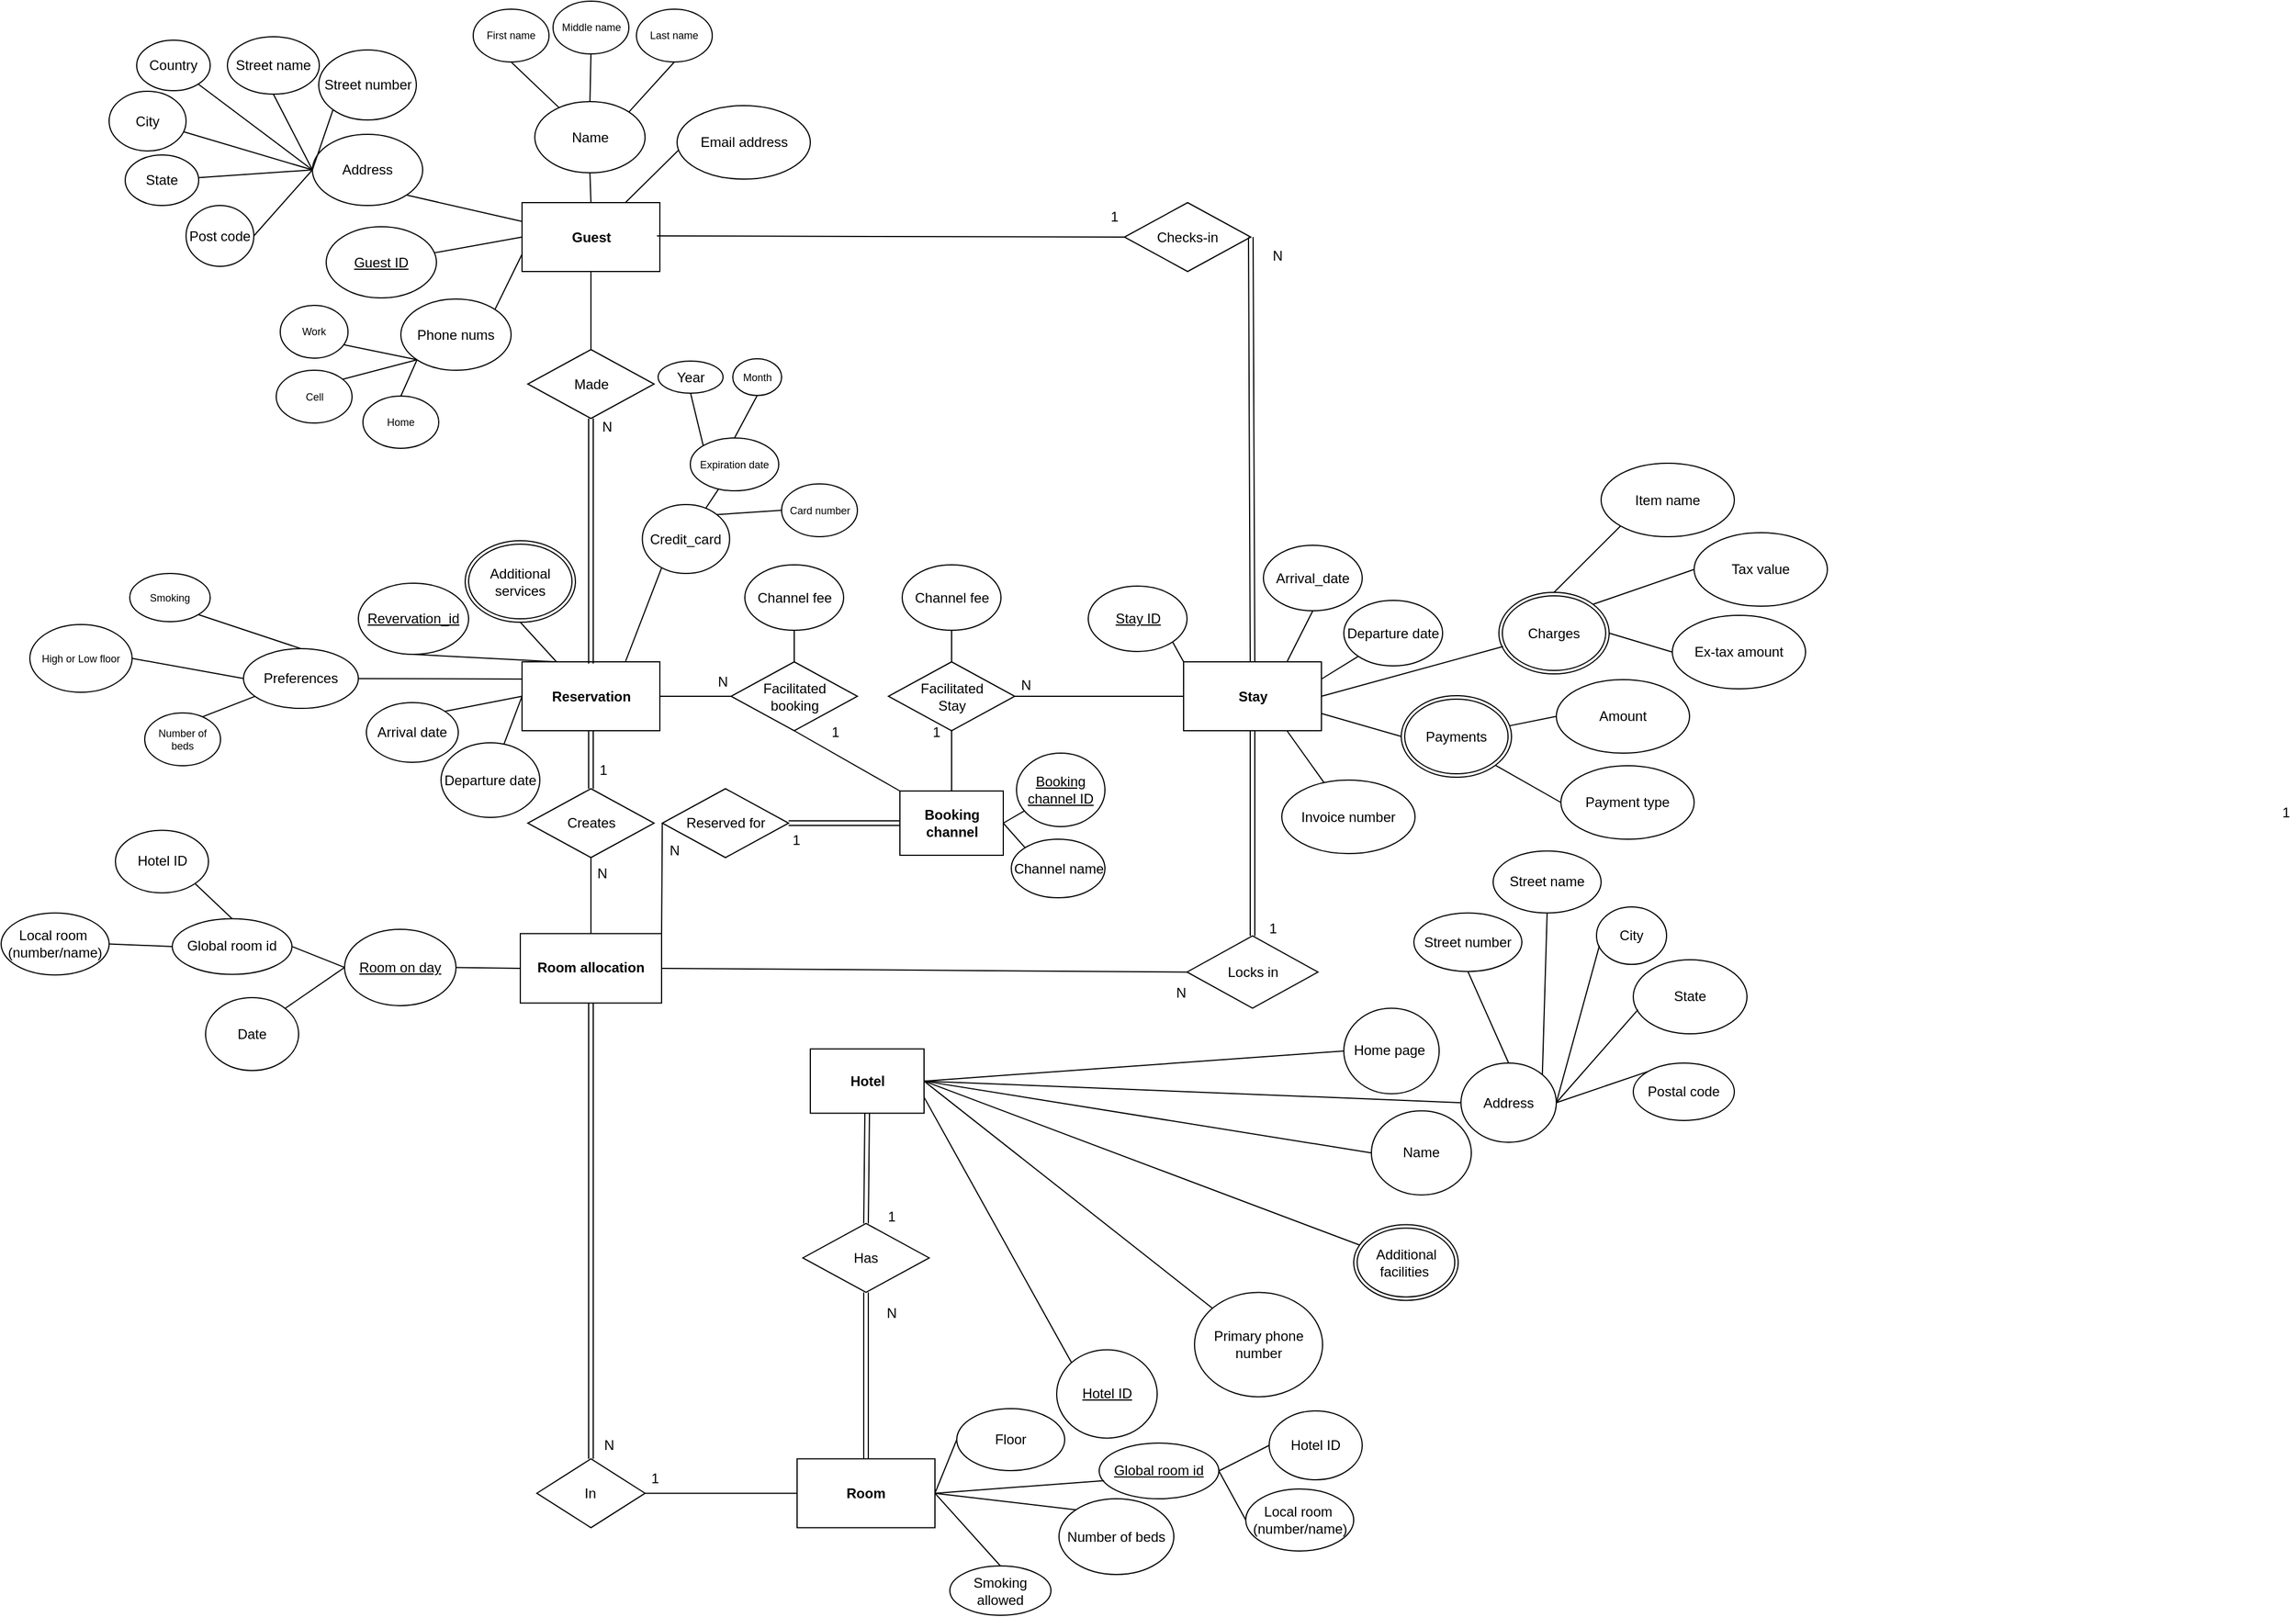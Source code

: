 <mxfile version="15.8.4" type="device"><diagram id="Vvz4wdSxNSkHzIEwYRlT" name="Page-1"><mxGraphModel dx="1730" dy="1082" grid="0" gridSize="10" guides="1" tooltips="1" connect="1" arrows="1" fold="1" page="1" pageScale="1" pageWidth="1169" pageHeight="827" math="0" shadow="0"><root><mxCell id="0"/><mxCell id="1" parent="0"/><mxCell id="kSZO29W48mDVcHMyqwMA-70" style="edgeStyle=none;rounded=0;orthogonalLoop=1;jettySize=auto;html=1;exitX=1;exitY=0.5;exitDx=0;exitDy=0;entryX=0;entryY=0.5;entryDx=0;entryDy=0;fontSize=9;endArrow=none;endFill=0;" parent="1" source="kSZO29W48mDVcHMyqwMA-4" target="JMM3_F4VbtokPOCw57lF-1" edge="1"><mxGeometry relative="1" as="geometry"/></mxCell><mxCell id="mEzknX68HwNAmS_DuOYf-18" style="rounded=0;orthogonalLoop=1;jettySize=auto;html=1;exitX=0;exitY=0.25;exitDx=0;exitDy=0;endArrow=none;endFill=0;" parent="1" source="kSZO29W48mDVcHMyqwMA-4" target="mEzknX68HwNAmS_DuOYf-3" edge="1"><mxGeometry relative="1" as="geometry"><mxPoint x="592" y="580.5" as="targetPoint"/></mxGeometry></mxCell><mxCell id="mEzknX68HwNAmS_DuOYf-25" style="edgeStyle=none;rounded=0;orthogonalLoop=1;jettySize=auto;html=1;exitX=0.25;exitY=0;exitDx=0;exitDy=0;endArrow=none;endFill=0;entryX=0.5;entryY=1;entryDx=0;entryDy=0;" parent="1" source="kSZO29W48mDVcHMyqwMA-4" target="mEzknX68HwNAmS_DuOYf-2" edge="1"><mxGeometry relative="1" as="geometry"><mxPoint x="636" y="532.5" as="targetPoint"/></mxGeometry></mxCell><mxCell id="mEzknX68HwNAmS_DuOYf-27" style="edgeStyle=none;rounded=0;orthogonalLoop=1;jettySize=auto;html=1;exitX=0;exitY=0.5;exitDx=0;exitDy=0;entryX=1;entryY=0;entryDx=0;entryDy=0;endArrow=none;endFill=0;" parent="1" source="kSZO29W48mDVcHMyqwMA-4" target="mEzknX68HwNAmS_DuOYf-6" edge="1"><mxGeometry relative="1" as="geometry"/></mxCell><mxCell id="mEzknX68HwNAmS_DuOYf-28" style="edgeStyle=none;rounded=0;orthogonalLoop=1;jettySize=auto;html=1;exitX=0.75;exitY=0;exitDx=0;exitDy=0;entryX=0.5;entryY=0;entryDx=0;entryDy=0;endArrow=none;endFill=0;" parent="1" source="kSZO29W48mDVcHMyqwMA-4" target="mEzknX68HwNAmS_DuOYf-5" edge="1"><mxGeometry relative="1" as="geometry"/></mxCell><mxCell id="kSZO29W48mDVcHMyqwMA-4" value="Reservation" style="rounded=0;whiteSpace=wrap;html=1;fontStyle=1" parent="1" vertex="1"><mxGeometry x="680.5" y="594.5" width="120" height="60" as="geometry"/></mxCell><mxCell id="kSZO29W48mDVcHMyqwMA-6" value="&lt;span style=&quot;font-weight: normal&quot;&gt;Made&lt;/span&gt;" style="rhombus;whiteSpace=wrap;html=1;fontStyle=1" parent="1" vertex="1"><mxGeometry x="685.51" y="322.5" width="110" height="60" as="geometry"/></mxCell><mxCell id="mEzknX68HwNAmS_DuOYf-53" style="edgeStyle=none;rounded=0;orthogonalLoop=1;jettySize=auto;html=1;exitX=0;exitY=0.5;exitDx=0;exitDy=0;endArrow=none;endFill=0;" parent="1" source="kSZO29W48mDVcHMyqwMA-10" target="mEzknX68HwNAmS_DuOYf-46" edge="1"><mxGeometry relative="1" as="geometry"/></mxCell><mxCell id="mEzknX68HwNAmS_DuOYf-56" style="edgeStyle=none;rounded=0;orthogonalLoop=1;jettySize=auto;html=1;entryX=0.5;entryY=1;entryDx=0;entryDy=0;endArrow=none;endFill=0;exitX=0.5;exitY=0;exitDx=0;exitDy=0;" parent="1" source="kSZO29W48mDVcHMyqwMA-10" target="mEzknX68HwNAmS_DuOYf-50" edge="1"><mxGeometry relative="1" as="geometry"><mxPoint x="793" y="213.5" as="sourcePoint"/></mxGeometry></mxCell><mxCell id="kSZO29W48mDVcHMyqwMA-10" value="Guest" style="rounded=0;whiteSpace=wrap;html=1;fontStyle=1" parent="1" vertex="1"><mxGeometry x="680.5" y="194.5" width="120" height="60" as="geometry"/></mxCell><mxCell id="mEzknX68HwNAmS_DuOYf-40" value="" style="edgeStyle=none;rounded=0;orthogonalLoop=1;jettySize=auto;html=1;endArrow=none;endFill=0;exitX=0;exitY=0.5;exitDx=0;exitDy=0;entryX=1;entryY=0.5;entryDx=0;entryDy=0;" parent="1" source="kSZO29W48mDVcHMyqwMA-11" target="mEzknX68HwNAmS_DuOYf-36" edge="1"><mxGeometry relative="1" as="geometry"><mxPoint x="646" y="932.5" as="targetPoint"/></mxGeometry></mxCell><mxCell id="kSZO29W48mDVcHMyqwMA-11" value="Room allocation" style="rounded=0;whiteSpace=wrap;html=1;fontStyle=1" parent="1" vertex="1"><mxGeometry x="679.01" y="831.22" width="123" height="60.5" as="geometry"/></mxCell><mxCell id="kSZO29W48mDVcHMyqwMA-12" value="&lt;span style=&quot;font-weight: normal&quot;&gt;Creates&lt;/span&gt;" style="rhombus;whiteSpace=wrap;html=1;fontStyle=1" parent="1" vertex="1"><mxGeometry x="685.5" y="705" width="110" height="60" as="geometry"/></mxCell><mxCell id="kSZO29W48mDVcHMyqwMA-75" style="edgeStyle=none;rounded=0;orthogonalLoop=1;jettySize=auto;html=1;fontSize=9;endArrow=none;endFill=0;exitX=1;exitY=0.5;exitDx=0;exitDy=0;entryX=0;entryY=0;entryDx=0;entryDy=0;" parent="1" source="kSZO29W48mDVcHMyqwMA-68" target="kSZO29W48mDVcHMyqwMA-73" edge="1"><mxGeometry relative="1" as="geometry"><mxPoint x="1060" y="644.5" as="sourcePoint"/><mxPoint x="1072" y="687.5" as="targetPoint"/></mxGeometry></mxCell><mxCell id="kSZO29W48mDVcHMyqwMA-78" style="edgeStyle=none;rounded=0;orthogonalLoop=1;jettySize=auto;html=1;exitX=1;exitY=0.5;exitDx=0;exitDy=0;fontSize=9;endArrow=none;endFill=0;" parent="1" source="kSZO29W48mDVcHMyqwMA-68" target="kSZO29W48mDVcHMyqwMA-74" edge="1"><mxGeometry relative="1" as="geometry"/></mxCell><mxCell id="kSZO29W48mDVcHMyqwMA-68" value="Booking channel" style="rounded=0;whiteSpace=wrap;html=1;fontStyle=1" parent="1" vertex="1"><mxGeometry x="1009.5" y="707" width="90" height="56" as="geometry"/></mxCell><mxCell id="kSZO29W48mDVcHMyqwMA-69" value="&lt;span style=&quot;font-weight: normal&quot;&gt;Facilitated&lt;br&gt;Stay&lt;br&gt;&lt;/span&gt;" style="rhombus;whiteSpace=wrap;html=1;fontStyle=1" parent="1" vertex="1"><mxGeometry x="999.5" y="594.5" width="110" height="60" as="geometry"/></mxCell><mxCell id="kSZO29W48mDVcHMyqwMA-77" style="edgeStyle=none;rounded=0;orthogonalLoop=1;jettySize=auto;html=1;exitX=0.5;exitY=1;exitDx=0;exitDy=0;fontSize=9;endArrow=none;endFill=0;entryX=0.5;entryY=0;entryDx=0;entryDy=0;" parent="1" source="kSZO29W48mDVcHMyqwMA-72" target="kSZO29W48mDVcHMyqwMA-69" edge="1"><mxGeometry relative="1" as="geometry"><mxPoint x="1034" y="569" as="targetPoint"/><Array as="points"/></mxGeometry></mxCell><mxCell id="kSZO29W48mDVcHMyqwMA-72" value="Channel fee" style="ellipse;whiteSpace=wrap;html=1;" parent="1" vertex="1"><mxGeometry x="1011.5" y="510" width="86" height="57" as="geometry"/></mxCell><mxCell id="kSZO29W48mDVcHMyqwMA-73" value="Channel name" style="ellipse;whiteSpace=wrap;html=1;" parent="1" vertex="1"><mxGeometry x="1106.5" y="749" width="81.5" height="51" as="geometry"/></mxCell><mxCell id="kSZO29W48mDVcHMyqwMA-74" value="&lt;u&gt;Booking channel ID&lt;/u&gt;" style="ellipse;whiteSpace=wrap;html=1;fillColor=#FFFFFF;strokeColor=#000000;" parent="1" vertex="1"><mxGeometry x="1111" y="674" width="77" height="64" as="geometry"/></mxCell><mxCell id="mEzknX68HwNAmS_DuOYf-2" value="&lt;u&gt;Revervation_id&lt;/u&gt;" style="ellipse;whiteSpace=wrap;html=1;" parent="1" vertex="1"><mxGeometry x="538" y="526" width="96" height="62" as="geometry"/></mxCell><mxCell id="mEzknX68HwNAmS_DuOYf-19" style="edgeStyle=none;rounded=0;orthogonalLoop=1;jettySize=auto;html=1;exitX=0.5;exitY=0;exitDx=0;exitDy=0;entryX=1;entryY=1;entryDx=0;entryDy=0;endArrow=none;endFill=0;" parent="1" source="mEzknX68HwNAmS_DuOYf-3" target="mEzknX68HwNAmS_DuOYf-12" edge="1"><mxGeometry relative="1" as="geometry"/></mxCell><mxCell id="mEzknX68HwNAmS_DuOYf-20" style="edgeStyle=none;rounded=0;orthogonalLoop=1;jettySize=auto;html=1;exitX=0;exitY=0.5;exitDx=0;exitDy=0;entryX=1;entryY=0.5;entryDx=0;entryDy=0;endArrow=none;endFill=0;" parent="1" source="mEzknX68HwNAmS_DuOYf-3" target="mEzknX68HwNAmS_DuOYf-13" edge="1"><mxGeometry relative="1" as="geometry"/></mxCell><mxCell id="mEzknX68HwNAmS_DuOYf-21" style="edgeStyle=none;rounded=0;orthogonalLoop=1;jettySize=auto;html=1;endArrow=none;endFill=0;entryX=0;entryY=0.5;entryDx=0;entryDy=0;" parent="1" source="mEzknX68HwNAmS_DuOYf-3" target="mEzknX68HwNAmS_DuOYf-14" edge="1"><mxGeometry relative="1" as="geometry"><mxPoint x="921.8" y="527.5" as="targetPoint"/></mxGeometry></mxCell><mxCell id="mEzknX68HwNAmS_DuOYf-3" value="Preferences" style="ellipse;whiteSpace=wrap;html=1;" parent="1" vertex="1"><mxGeometry x="438" y="583" width="100" height="52" as="geometry"/></mxCell><mxCell id="mEzknX68HwNAmS_DuOYf-29" style="edgeStyle=none;rounded=0;orthogonalLoop=1;jettySize=auto;html=1;endArrow=none;endFill=0;entryX=0;entryY=0.5;entryDx=0;entryDy=0;exitX=1;exitY=0;exitDx=0;exitDy=0;" parent="1" source="mEzknX68HwNAmS_DuOYf-5" target="mEzknX68HwNAmS_DuOYf-10" edge="1"><mxGeometry relative="1" as="geometry"><mxPoint x="911" y="500.5" as="targetPoint"/></mxGeometry></mxCell><mxCell id="mEzknX68HwNAmS_DuOYf-30" style="edgeStyle=none;rounded=0;orthogonalLoop=1;jettySize=auto;html=1;endArrow=none;endFill=0;" parent="1" source="mEzknX68HwNAmS_DuOYf-5" target="mEzknX68HwNAmS_DuOYf-9" edge="1"><mxGeometry relative="1" as="geometry"/></mxCell><mxCell id="mEzknX68HwNAmS_DuOYf-5" value="Credit_card" style="ellipse;whiteSpace=wrap;html=1;" parent="1" vertex="1"><mxGeometry x="785.25" y="457.5" width="76" height="60" as="geometry"/></mxCell><mxCell id="mEzknX68HwNAmS_DuOYf-6" value="Arrival date" style="ellipse;whiteSpace=wrap;html=1;" parent="1" vertex="1"><mxGeometry x="545" y="630" width="80" height="52" as="geometry"/></mxCell><mxCell id="mEzknX68HwNAmS_DuOYf-26" style="edgeStyle=none;rounded=0;orthogonalLoop=1;jettySize=auto;html=1;entryX=0;entryY=0.5;entryDx=0;entryDy=0;endArrow=none;endFill=0;" parent="1" source="mEzknX68HwNAmS_DuOYf-7" target="kSZO29W48mDVcHMyqwMA-4" edge="1"><mxGeometry relative="1" as="geometry"/></mxCell><mxCell id="mEzknX68HwNAmS_DuOYf-7" value="Departure date" style="ellipse;whiteSpace=wrap;html=1;" parent="1" vertex="1"><mxGeometry x="610" y="665" width="86" height="65" as="geometry"/></mxCell><mxCell id="mEzknX68HwNAmS_DuOYf-9" value="Expiration date" style="ellipse;whiteSpace=wrap;html=1;fontSize=9;" parent="1" vertex="1"><mxGeometry x="827" y="399.5" width="77" height="46" as="geometry"/></mxCell><mxCell id="mEzknX68HwNAmS_DuOYf-10" value="Card number" style="ellipse;whiteSpace=wrap;html=1;fontSize=9;" parent="1" vertex="1"><mxGeometry x="906.5" y="439.5" width="66" height="46" as="geometry"/></mxCell><mxCell id="mEzknX68HwNAmS_DuOYf-12" value="Smoking" style="ellipse;whiteSpace=wrap;html=1;fontSize=9;" parent="1" vertex="1"><mxGeometry x="339" y="517.5" width="70" height="42" as="geometry"/></mxCell><mxCell id="mEzknX68HwNAmS_DuOYf-13" value="High or Low floor" style="ellipse;whiteSpace=wrap;html=1;fontSize=9;" parent="1" vertex="1"><mxGeometry x="252" y="562" width="89" height="59" as="geometry"/></mxCell><mxCell id="mEzknX68HwNAmS_DuOYf-14" value="Number of beds" style="ellipse;whiteSpace=wrap;html=1;fontSize=9;" parent="1" vertex="1"><mxGeometry x="352" y="639" width="66" height="46" as="geometry"/></mxCell><mxCell id="mEzknX68HwNAmS_DuOYf-36" value="&lt;u&gt;Room on day&lt;/u&gt;" style="ellipse;whiteSpace=wrap;html=1;" parent="1" vertex="1"><mxGeometry x="526" y="827.47" width="97" height="66.5" as="geometry"/></mxCell><mxCell id="mEzknX68HwNAmS_DuOYf-46" value="&lt;u&gt;Guest ID&lt;/u&gt;" style="ellipse;whiteSpace=wrap;html=1;" parent="1" vertex="1"><mxGeometry x="510" y="215.5" width="96" height="62" as="geometry"/></mxCell><mxCell id="mEzknX68HwNAmS_DuOYf-49" value="Address" style="ellipse;whiteSpace=wrap;html=1;" parent="1" vertex="1"><mxGeometry x="498" y="135" width="96" height="62" as="geometry"/></mxCell><mxCell id="mEzknX68HwNAmS_DuOYf-65" style="edgeStyle=none;rounded=0;orthogonalLoop=1;jettySize=auto;html=1;exitX=0.5;exitY=0;exitDx=0;exitDy=0;entryX=0.5;entryY=1;entryDx=0;entryDy=0;endArrow=none;endFill=0;" parent="1" source="mEzknX68HwNAmS_DuOYf-50" target="mEzknX68HwNAmS_DuOYf-61" edge="1"><mxGeometry relative="1" as="geometry"><mxPoint x="947.0" y="-66" as="targetPoint"/></mxGeometry></mxCell><mxCell id="mEzknX68HwNAmS_DuOYf-66" style="edgeStyle=none;rounded=0;orthogonalLoop=1;jettySize=auto;html=1;exitX=1;exitY=0;exitDx=0;exitDy=0;entryX=0.5;entryY=1;entryDx=0;entryDy=0;endArrow=none;endFill=0;" parent="1" source="mEzknX68HwNAmS_DuOYf-50" target="mEzknX68HwNAmS_DuOYf-62" edge="1"><mxGeometry relative="1" as="geometry"><mxPoint x="905.0" y="-11.5" as="targetPoint"/></mxGeometry></mxCell><mxCell id="mEzknX68HwNAmS_DuOYf-50" value="Name" style="ellipse;whiteSpace=wrap;html=1;" parent="1" vertex="1"><mxGeometry x="691.63" y="106.5" width="96" height="62" as="geometry"/></mxCell><mxCell id="mEzknX68HwNAmS_DuOYf-51" value="Street number" style="ellipse;whiteSpace=wrap;html=1;" parent="1" vertex="1"><mxGeometry x="503.5" y="61.5" width="85" height="61" as="geometry"/></mxCell><mxCell id="mEzknX68HwNAmS_DuOYf-60" value="First name" style="ellipse;whiteSpace=wrap;html=1;fontSize=9;" parent="1" vertex="1"><mxGeometry x="638" y="26" width="66" height="46" as="geometry"/></mxCell><mxCell id="mEzknX68HwNAmS_DuOYf-61" value="Middle name" style="ellipse;whiteSpace=wrap;html=1;fontSize=9;" parent="1" vertex="1"><mxGeometry x="707.51" y="19" width="66" height="46" as="geometry"/></mxCell><mxCell id="mEzknX68HwNAmS_DuOYf-62" value="Last name" style="ellipse;whiteSpace=wrap;html=1;fontSize=9;" parent="1" vertex="1"><mxGeometry x="780.13" y="26" width="66" height="46" as="geometry"/></mxCell><mxCell id="mEzknX68HwNAmS_DuOYf-73" style="edgeStyle=none;rounded=0;orthogonalLoop=1;jettySize=auto;html=1;exitX=1;exitY=0;exitDx=0;exitDy=0;entryX=0;entryY=0.75;entryDx=0;entryDy=0;endArrow=none;endFill=0;" parent="1" source="mEzknX68HwNAmS_DuOYf-71" target="kSZO29W48mDVcHMyqwMA-10" edge="1"><mxGeometry relative="1" as="geometry"/></mxCell><mxCell id="mEzknX68HwNAmS_DuOYf-71" value="Phone nums" style="ellipse;whiteSpace=wrap;html=1;" parent="1" vertex="1"><mxGeometry x="575" y="278.5" width="96" height="62" as="geometry"/></mxCell><mxCell id="mEzknX68HwNAmS_DuOYf-93" style="edgeStyle=none;rounded=0;orthogonalLoop=1;jettySize=auto;html=1;exitX=0;exitY=0.5;exitDx=0;exitDy=0;endArrow=none;endFill=0;entryX=0;entryY=1;entryDx=0;entryDy=0;" parent="1" source="mEzknX68HwNAmS_DuOYf-88" target="mEzknX68HwNAmS_DuOYf-71" edge="1"><mxGeometry relative="1" as="geometry"><mxPoint x="1061.2" y="332.5" as="targetPoint"/></mxGeometry></mxCell><mxCell id="mEzknX68HwNAmS_DuOYf-88" value="Work" style="ellipse;whiteSpace=wrap;html=1;fontSize=9;" parent="1" vertex="1"><mxGeometry x="470" y="284" width="59" height="46" as="geometry"/></mxCell><mxCell id="mEzknX68HwNAmS_DuOYf-92" style="edgeStyle=none;rounded=0;orthogonalLoop=1;jettySize=auto;html=1;exitX=0;exitY=0.5;exitDx=0;exitDy=0;endArrow=none;endFill=0;entryX=0;entryY=1;entryDx=0;entryDy=0;" parent="1" source="mEzknX68HwNAmS_DuOYf-89" target="mEzknX68HwNAmS_DuOYf-71" edge="1"><mxGeometry relative="1" as="geometry"><mxPoint x="945" y="253.5" as="targetPoint"/></mxGeometry></mxCell><mxCell id="mEzknX68HwNAmS_DuOYf-89" value="Cell" style="ellipse;whiteSpace=wrap;html=1;fontSize=9;" parent="1" vertex="1"><mxGeometry x="466.5" y="340.5" width="66" height="46" as="geometry"/></mxCell><mxCell id="mEzknX68HwNAmS_DuOYf-91" style="edgeStyle=none;rounded=0;orthogonalLoop=1;jettySize=auto;html=1;exitX=0.5;exitY=0;exitDx=0;exitDy=0;endArrow=none;endFill=0;entryX=0;entryY=1;entryDx=0;entryDy=0;" parent="1" source="mEzknX68HwNAmS_DuOYf-90" target="mEzknX68HwNAmS_DuOYf-71" edge="1"><mxGeometry relative="1" as="geometry"><mxPoint x="944" y="249.5" as="targetPoint"/></mxGeometry></mxCell><mxCell id="mEzknX68HwNAmS_DuOYf-90" value="Home" style="ellipse;whiteSpace=wrap;html=1;fontSize=9;" parent="1" vertex="1"><mxGeometry x="542" y="363" width="66" height="45.5" as="geometry"/></mxCell><mxCell id="bhlN66H2cYyCj1PK4JPE-1" value="&lt;font style=&quot;font-size: 12px&quot;&gt;&lt;font style=&quot;font-size: 12px&quot;&gt;Y&lt;/font&gt;ear&lt;/font&gt;" style="ellipse;whiteSpace=wrap;html=1;fontSize=9;" parent="1" vertex="1"><mxGeometry x="799" y="332.5" width="56.5" height="28" as="geometry"/></mxCell><mxCell id="bhlN66H2cYyCj1PK4JPE-2" value="Month" style="ellipse;whiteSpace=wrap;html=1;fontSize=9;direction=south;" parent="1" vertex="1"><mxGeometry x="864" y="330.5" width="42.5" height="32" as="geometry"/></mxCell><mxCell id="bhlN66H2cYyCj1PK4JPE-4" value="" style="edgeStyle=none;rounded=0;orthogonalLoop=1;jettySize=auto;html=1;endArrow=none;endFill=0;exitX=1;exitY=0.5;exitDx=0;exitDy=0;entryX=0.5;entryY=0;entryDx=0;entryDy=0;" parent="1" source="bhlN66H2cYyCj1PK4JPE-2" target="mEzknX68HwNAmS_DuOYf-9" edge="1"><mxGeometry relative="1" as="geometry"><mxPoint x="939" y="767.5" as="sourcePoint"/><mxPoint x="907" y="422.5" as="targetPoint"/></mxGeometry></mxCell><mxCell id="bhlN66H2cYyCj1PK4JPE-7" value="" style="edgeStyle=none;rounded=0;orthogonalLoop=1;jettySize=auto;html=1;endArrow=none;endFill=0;entryX=0;entryY=0;entryDx=0;entryDy=0;exitX=0.5;exitY=1;exitDx=0;exitDy=0;" parent="1" source="bhlN66H2cYyCj1PK4JPE-1" target="mEzknX68HwNAmS_DuOYf-9" edge="1"><mxGeometry relative="1" as="geometry"><mxPoint x="856" y="370.5" as="sourcePoint"/><mxPoint x="973.76" y="854.47" as="targetPoint"/></mxGeometry></mxCell><mxCell id="bhlN66H2cYyCj1PK4JPE-10" value="Additional services" style="ellipse;shape=doubleEllipse;margin=3;whiteSpace=wrap;html=1;align=center;" parent="1" vertex="1"><mxGeometry x="631" y="489" width="96" height="71" as="geometry"/></mxCell><mxCell id="bhlN66H2cYyCj1PK4JPE-20" value="Email address" style="ellipse;whiteSpace=wrap;html=1;" parent="1" vertex="1"><mxGeometry x="815.5" y="110" width="116" height="64" as="geometry"/></mxCell><mxCell id="bhlN66H2cYyCj1PK4JPE-21" style="edgeStyle=none;rounded=0;orthogonalLoop=1;jettySize=auto;html=1;entryX=0.75;entryY=0;entryDx=0;entryDy=0;endArrow=none;endFill=0;exitX=0.009;exitY=0.609;exitDx=0;exitDy=0;exitPerimeter=0;" parent="1" source="bhlN66H2cYyCj1PK4JPE-20" target="kSZO29W48mDVcHMyqwMA-10" edge="1"><mxGeometry relative="1" as="geometry"><mxPoint x="893" y="224.5" as="sourcePoint"/><mxPoint x="797" y="216.5" as="targetPoint"/></mxGeometry></mxCell><mxCell id="bhlN66H2cYyCj1PK4JPE-23" value="City" style="ellipse;whiteSpace=wrap;html=1;" parent="1" vertex="1"><mxGeometry x="321.0" y="97.5" width="67" height="52" as="geometry"/></mxCell><mxCell id="bhlN66H2cYyCj1PK4JPE-24" value="State" style="ellipse;whiteSpace=wrap;html=1;" parent="1" vertex="1"><mxGeometry x="335" y="153" width="64" height="44" as="geometry"/></mxCell><mxCell id="bhlN66H2cYyCj1PK4JPE-25" value="Post code" style="ellipse;whiteSpace=wrap;html=1;" parent="1" vertex="1"><mxGeometry x="388" y="197" width="59" height="53" as="geometry"/></mxCell><mxCell id="bhlN66H2cYyCj1PK4JPE-27" value="Street name" style="ellipse;whiteSpace=wrap;html=1;" parent="1" vertex="1"><mxGeometry x="424.0" y="50" width="80" height="50" as="geometry"/></mxCell><mxCell id="bhlN66H2cYyCj1PK4JPE-36" value="" style="endArrow=none;html=1;rounded=0;entryX=0;entryY=1;entryDx=0;entryDy=0;exitX=0;exitY=0.5;exitDx=0;exitDy=0;" parent="1" source="mEzknX68HwNAmS_DuOYf-49" target="mEzknX68HwNAmS_DuOYf-51" edge="1"><mxGeometry width="50" height="50" relative="1" as="geometry"><mxPoint x="590.21" y="186.5" as="sourcePoint"/><mxPoint x="621.5" y="106.5" as="targetPoint"/></mxGeometry></mxCell><mxCell id="bhlN66H2cYyCj1PK4JPE-39" value="" style="endArrow=none;html=1;rounded=0;entryX=0;entryY=0.5;entryDx=0;entryDy=0;exitX=0.5;exitY=1;exitDx=0;exitDy=0;" parent="1" source="bhlN66H2cYyCj1PK4JPE-27" target="mEzknX68HwNAmS_DuOYf-49" edge="1"><mxGeometry width="50" height="50" relative="1" as="geometry"><mxPoint x="607.21" y="561.5" as="sourcePoint"/><mxPoint x="657.21" y="511.5" as="targetPoint"/></mxGeometry></mxCell><mxCell id="bhlN66H2cYyCj1PK4JPE-40" value="" style="endArrow=none;html=1;rounded=0;entryX=0;entryY=0.5;entryDx=0;entryDy=0;" parent="1" source="bhlN66H2cYyCj1PK4JPE-23" target="mEzknX68HwNAmS_DuOYf-49" edge="1"><mxGeometry width="50" height="50" relative="1" as="geometry"><mxPoint x="572.229" y="160.37" as="sourcePoint"/><mxPoint x="614.191" y="184.63" as="targetPoint"/></mxGeometry></mxCell><mxCell id="bhlN66H2cYyCj1PK4JPE-41" value="" style="endArrow=none;html=1;rounded=0;entryX=0;entryY=0.5;entryDx=0;entryDy=0;" parent="1" source="bhlN66H2cYyCj1PK4JPE-24" target="mEzknX68HwNAmS_DuOYf-49" edge="1"><mxGeometry width="50" height="50" relative="1" as="geometry"><mxPoint x="568.21" y="206.5" as="sourcePoint"/><mxPoint x="593.21" y="207.5" as="targetPoint"/></mxGeometry></mxCell><mxCell id="bhlN66H2cYyCj1PK4JPE-42" value="" style="endArrow=none;html=1;rounded=0;entryX=0;entryY=0.5;entryDx=0;entryDy=0;exitX=1;exitY=0.5;exitDx=0;exitDy=0;" parent="1" source="bhlN66H2cYyCj1PK4JPE-25" target="mEzknX68HwNAmS_DuOYf-49" edge="1"><mxGeometry width="50" height="50" relative="1" as="geometry"><mxPoint x="594" y="196.5" as="sourcePoint"/><mxPoint x="645.21" y="130.5" as="targetPoint"/></mxGeometry></mxCell><mxCell id="bhlN66H2cYyCj1PK4JPE-61" style="edgeStyle=none;rounded=0;orthogonalLoop=1;jettySize=auto;html=1;exitX=0;exitY=0.5;exitDx=0;exitDy=0;" parent="1" source="kSZO29W48mDVcHMyqwMA-4" target="kSZO29W48mDVcHMyqwMA-4" edge="1"><mxGeometry relative="1" as="geometry"/></mxCell><mxCell id="bhlN66H2cYyCj1PK4JPE-71" style="edgeStyle=none;rounded=0;orthogonalLoop=1;jettySize=auto;html=1;exitX=0.5;exitY=1;exitDx=0;exitDy=0;endArrow=none;endFill=0;entryX=0.5;entryY=0;entryDx=0;entryDy=0;" parent="1" source="kSZO29W48mDVcHMyqwMA-12" target="kSZO29W48mDVcHMyqwMA-11" edge="1"><mxGeometry relative="1" as="geometry"><mxPoint x="742" y="761.5" as="sourcePoint"/><mxPoint x="737" y="859.5" as="targetPoint"/></mxGeometry></mxCell><mxCell id="bhlN66H2cYyCj1PK4JPE-74" style="edgeStyle=none;rounded=0;orthogonalLoop=1;jettySize=auto;html=1;exitX=0.5;exitY=1;exitDx=0;exitDy=0;" parent="1" edge="1"><mxGeometry relative="1" as="geometry"><mxPoint x="730.5" y="1154.5" as="sourcePoint"/><mxPoint x="730.5" y="1154.5" as="targetPoint"/></mxGeometry></mxCell><mxCell id="bhlN66H2cYyCj1PK4JPE-75" value="" style="edgeStyle=none;rounded=0;orthogonalLoop=1;jettySize=auto;html=1;endArrow=none;endFill=0;entryX=1;entryY=0;entryDx=0;entryDy=0;exitX=0;exitY=0.5;exitDx=0;exitDy=0;" parent="1" source="mEzknX68HwNAmS_DuOYf-36" target="bhlN66H2cYyCj1PK4JPE-79" edge="1"><mxGeometry relative="1" as="geometry"><mxPoint x="555" y="829" as="sourcePoint"/><mxPoint x="559" y="917" as="targetPoint"/></mxGeometry></mxCell><mxCell id="bhlN66H2cYyCj1PK4JPE-76" value="" style="edgeStyle=none;rounded=0;orthogonalLoop=1;jettySize=auto;html=1;endArrow=none;endFill=0;exitX=0;exitY=0.5;exitDx=0;exitDy=0;entryX=1;entryY=0.5;entryDx=0;entryDy=0;" parent="1" source="mEzknX68HwNAmS_DuOYf-36" target="KBS7Uwmyjrz4kyJEV8Sh-16" edge="1"><mxGeometry relative="1" as="geometry"><mxPoint x="704.021" y="1048.334" as="sourcePoint"/><mxPoint x="411" y="825" as="targetPoint"/></mxGeometry></mxCell><mxCell id="bhlN66H2cYyCj1PK4JPE-77" style="edgeStyle=none;rounded=0;orthogonalLoop=1;jettySize=auto;html=1;exitX=0;exitY=1;exitDx=0;exitDy=0;" parent="1" source="mEzknX68HwNAmS_DuOYf-36" target="mEzknX68HwNAmS_DuOYf-36" edge="1"><mxGeometry relative="1" as="geometry"/></mxCell><mxCell id="bhlN66H2cYyCj1PK4JPE-79" value="Date" style="ellipse;whiteSpace=wrap;html=1;" parent="1" vertex="1"><mxGeometry x="405" y="887" width="81" height="63.5" as="geometry"/></mxCell><mxCell id="bhlN66H2cYyCj1PK4JPE-87" style="edgeStyle=none;rounded=0;orthogonalLoop=1;jettySize=auto;html=1;exitX=0.25;exitY=0;exitDx=0;exitDy=0;endArrow=none;endFill=0;entryX=0.5;entryY=1;entryDx=0;entryDy=0;" parent="1" source="kSZO29W48mDVcHMyqwMA-4" target="bhlN66H2cYyCj1PK4JPE-10" edge="1"><mxGeometry relative="1" as="geometry"><mxPoint x="717" y="604.5" as="sourcePoint"/><mxPoint x="641" y="554.5" as="targetPoint"/></mxGeometry></mxCell><mxCell id="bhlN66H2cYyCj1PK4JPE-88" style="edgeStyle=none;rounded=0;orthogonalLoop=1;jettySize=auto;html=1;entryX=0.956;entryY=0.715;entryDx=0;entryDy=0;entryPerimeter=0;" parent="1" source="mEzknX68HwNAmS_DuOYf-3" target="mEzknX68HwNAmS_DuOYf-3" edge="1"><mxGeometry relative="1" as="geometry"/></mxCell><mxCell id="bhlN66H2cYyCj1PK4JPE-96" style="edgeStyle=none;rounded=0;orthogonalLoop=1;jettySize=auto;html=1;endArrow=none;endFill=0;entryX=1;entryY=1;entryDx=0;entryDy=0;" parent="1" source="kSZO29W48mDVcHMyqwMA-10" target="mEzknX68HwNAmS_DuOYf-49" edge="1"><mxGeometry relative="1" as="geometry"><mxPoint x="680" y="191.5" as="sourcePoint"/><mxPoint x="695" y="150.5" as="targetPoint"/></mxGeometry></mxCell><mxCell id="bhlN66H2cYyCj1PK4JPE-97" style="edgeStyle=none;rounded=0;orthogonalLoop=1;jettySize=auto;html=1;exitX=1;exitY=1;exitDx=0;exitDy=0;fontSize=12;" parent="1" source="bhlN66H2cYyCj1PK4JPE-27" target="bhlN66H2cYyCj1PK4JPE-27" edge="1"><mxGeometry relative="1" as="geometry"/></mxCell><mxCell id="bhlN66H2cYyCj1PK4JPE-100" style="edgeStyle=none;rounded=0;orthogonalLoop=1;jettySize=auto;html=1;entryX=1;entryY=0.5;entryDx=0;entryDy=0;fontSize=12;" parent="1" source="kSZO29W48mDVcHMyqwMA-10" target="kSZO29W48mDVcHMyqwMA-10" edge="1"><mxGeometry relative="1" as="geometry"/></mxCell><mxCell id="bhlN66H2cYyCj1PK4JPE-101" style="edgeStyle=none;rounded=0;orthogonalLoop=1;jettySize=auto;html=1;exitX=0;exitY=1;exitDx=0;exitDy=0;fontSize=12;" parent="1" edge="1"><mxGeometry relative="1" as="geometry"><mxPoint x="643.503" y="914.977" as="sourcePoint"/><mxPoint x="642.842" y="914.579" as="targetPoint"/></mxGeometry></mxCell><mxCell id="bhlN66H2cYyCj1PK4JPE-103" value="Hotel" style="rounded=0;whiteSpace=wrap;html=1;fontStyle=1" parent="1" vertex="1"><mxGeometry x="931.5" y="931.69" width="99" height="56" as="geometry"/></mxCell><mxCell id="bhlN66H2cYyCj1PK4JPE-104" style="edgeStyle=none;rounded=0;orthogonalLoop=1;jettySize=auto;html=1;fontSize=9;endArrow=none;endFill=0;entryX=1;entryY=0.5;entryDx=0;entryDy=0;" parent="1" source="bhlN66H2cYyCj1PK4JPE-105" target="bhlN66H2cYyCj1PK4JPE-103" edge="1"><mxGeometry relative="1" as="geometry"><mxPoint x="1060.5" y="806.5" as="sourcePoint"/><mxPoint x="1053" y="878" as="targetPoint"/></mxGeometry></mxCell><mxCell id="bhlN66H2cYyCj1PK4JPE-105" value="Additional facilities&amp;nbsp;" style="ellipse;shape=doubleEllipse;margin=3;whiteSpace=wrap;html=1;align=center;" parent="1" vertex="1"><mxGeometry x="1404.6" y="1084.72" width="91" height="66" as="geometry"/></mxCell><mxCell id="bhlN66H2cYyCj1PK4JPE-106" value="Home page&amp;nbsp;" style="ellipse;whiteSpace=wrap;html=1;" parent="1" vertex="1"><mxGeometry x="1396" y="896.22" width="83" height="74.5" as="geometry"/></mxCell><mxCell id="bhlN66H2cYyCj1PK4JPE-107" style="edgeStyle=none;rounded=0;orthogonalLoop=1;jettySize=auto;html=1;fontSize=9;endArrow=none;endFill=0;exitX=0;exitY=0.5;exitDx=0;exitDy=0;entryX=1;entryY=0.5;entryDx=0;entryDy=0;" parent="1" source="bhlN66H2cYyCj1PK4JPE-106" target="bhlN66H2cYyCj1PK4JPE-103" edge="1"><mxGeometry relative="1" as="geometry"><mxPoint x="1087.367" y="818.689" as="sourcePoint"/><mxPoint x="1053" y="890" as="targetPoint"/></mxGeometry></mxCell><mxCell id="bhlN66H2cYyCj1PK4JPE-108" value="Name" style="ellipse;whiteSpace=wrap;html=1;" parent="1" vertex="1"><mxGeometry x="1420" y="985.6" width="87" height="73.25" as="geometry"/></mxCell><mxCell id="bhlN66H2cYyCj1PK4JPE-109" style="edgeStyle=none;rounded=0;orthogonalLoop=1;jettySize=auto;html=1;fontSize=9;endArrow=none;endFill=0;exitX=0;exitY=0.5;exitDx=0;exitDy=0;entryX=1;entryY=0.5;entryDx=0;entryDy=0;" parent="1" source="bhlN66H2cYyCj1PK4JPE-108" target="bhlN66H2cYyCj1PK4JPE-103" edge="1"><mxGeometry relative="1" as="geometry"><mxPoint x="1077.012" y="823.628" as="sourcePoint"/><mxPoint x="1053" y="892" as="targetPoint"/></mxGeometry></mxCell><mxCell id="bhlN66H2cYyCj1PK4JPE-110" style="edgeStyle=none;rounded=0;orthogonalLoop=1;jettySize=auto;html=1;fontSize=9;endArrow=none;endFill=0;exitX=0;exitY=0.5;exitDx=0;exitDy=0;entryX=1;entryY=0.5;entryDx=0;entryDy=0;" parent="1" source="bhlN66H2cYyCj1PK4JPE-111" target="bhlN66H2cYyCj1PK4JPE-103" edge="1"><mxGeometry relative="1" as="geometry"><mxPoint x="1202.5" y="883.5" as="sourcePoint"/><mxPoint x="1056.5" y="883.5" as="targetPoint"/></mxGeometry></mxCell><mxCell id="bhlN66H2cYyCj1PK4JPE-111" value="Address" style="ellipse;whiteSpace=wrap;html=1;" parent="1" vertex="1"><mxGeometry x="1498" y="944" width="83" height="69" as="geometry"/></mxCell><mxCell id="bhlN66H2cYyCj1PK4JPE-112" value="Street number" style="ellipse;whiteSpace=wrap;html=1;" parent="1" vertex="1"><mxGeometry x="1457" y="813.22" width="94" height="51" as="geometry"/></mxCell><mxCell id="bhlN66H2cYyCj1PK4JPE-113" style="edgeStyle=none;rounded=0;orthogonalLoop=1;jettySize=auto;html=1;fontSize=9;endArrow=none;endFill=0;entryX=0.5;entryY=0;entryDx=0;entryDy=0;exitX=0.5;exitY=1;exitDx=0;exitDy=0;" parent="1" source="bhlN66H2cYyCj1PK4JPE-112" target="bhlN66H2cYyCj1PK4JPE-111" edge="1"><mxGeometry relative="1" as="geometry"><mxPoint x="1148.5" y="855.22" as="sourcePoint"/><mxPoint x="1122.5" y="935.22" as="targetPoint"/></mxGeometry></mxCell><mxCell id="bhlN66H2cYyCj1PK4JPE-114" value="Street name" style="ellipse;whiteSpace=wrap;html=1;" parent="1" vertex="1"><mxGeometry x="1526" y="759.22" width="94" height="54" as="geometry"/></mxCell><mxCell id="bhlN66H2cYyCj1PK4JPE-115" style="edgeStyle=none;rounded=0;orthogonalLoop=1;jettySize=auto;html=1;fontSize=9;endArrow=none;endFill=0;entryX=1;entryY=0;entryDx=0;entryDy=0;exitX=0.5;exitY=1;exitDx=0;exitDy=0;" parent="1" source="bhlN66H2cYyCj1PK4JPE-114" target="bhlN66H2cYyCj1PK4JPE-111" edge="1"><mxGeometry relative="1" as="geometry"><mxPoint x="1596" y="753" as="sourcePoint"/><mxPoint x="1208" y="968.22" as="targetPoint"/></mxGeometry></mxCell><mxCell id="bhlN66H2cYyCj1PK4JPE-116" value="City" style="ellipse;whiteSpace=wrap;html=1;" parent="1" vertex="1"><mxGeometry x="1616" y="808" width="61" height="50" as="geometry"/></mxCell><mxCell id="bhlN66H2cYyCj1PK4JPE-117" style="edgeStyle=none;rounded=0;orthogonalLoop=1;jettySize=auto;html=1;fontSize=9;endArrow=none;endFill=0;exitX=0.041;exitY=0.675;exitDx=0;exitDy=0;exitPerimeter=0;entryX=1;entryY=0.5;entryDx=0;entryDy=0;" parent="1" source="bhlN66H2cYyCj1PK4JPE-116" target="bhlN66H2cYyCj1PK4JPE-111" edge="1"><mxGeometry relative="1" as="geometry"><mxPoint x="1212.5" y="959.04" as="sourcePoint"/><mxPoint x="1363" y="788.72" as="targetPoint"/><Array as="points"/></mxGeometry></mxCell><mxCell id="bhlN66H2cYyCj1PK4JPE-119" value="State" style="ellipse;whiteSpace=wrap;html=1;" parent="1" vertex="1"><mxGeometry x="1648" y="854" width="99" height="64.5" as="geometry"/></mxCell><mxCell id="bhlN66H2cYyCj1PK4JPE-120" style="edgeStyle=none;rounded=0;orthogonalLoop=1;jettySize=auto;html=1;fontSize=9;endArrow=none;endFill=0;entryX=1;entryY=0.5;entryDx=0;entryDy=0;exitX=0.041;exitY=0.675;exitDx=0;exitDy=0;exitPerimeter=0;" parent="1" source="bhlN66H2cYyCj1PK4JPE-119" target="bhlN66H2cYyCj1PK4JPE-111" edge="1"><mxGeometry relative="1" as="geometry"><mxPoint x="1212.5" y="1013.04" as="sourcePoint"/><mxPoint x="1151.5" y="1012.79" as="targetPoint"/></mxGeometry></mxCell><mxCell id="bhlN66H2cYyCj1PK4JPE-123" value="Postal code" style="ellipse;whiteSpace=wrap;html=1;" parent="1" vertex="1"><mxGeometry x="1648" y="944" width="88" height="50" as="geometry"/></mxCell><mxCell id="bhlN66H2cYyCj1PK4JPE-124" style="edgeStyle=none;rounded=0;orthogonalLoop=1;jettySize=auto;html=1;fontSize=9;endArrow=none;endFill=0;entryX=1;entryY=0.5;entryDx=0;entryDy=0;exitX=0;exitY=0;exitDx=0;exitDy=0;" parent="1" source="bhlN66H2cYyCj1PK4JPE-123" target="bhlN66H2cYyCj1PK4JPE-111" edge="1"><mxGeometry relative="1" as="geometry"><mxPoint x="1202.5" y="1032.04" as="sourcePoint"/><mxPoint x="1141.5" y="982.97" as="targetPoint"/></mxGeometry></mxCell><mxCell id="bhlN66H2cYyCj1PK4JPE-127" value="Primary phone number" style="ellipse;whiteSpace=wrap;html=1;rotation=0;" parent="1" vertex="1"><mxGeometry x="1266" y="1143.72" width="111.5" height="91" as="geometry"/></mxCell><mxCell id="bhlN66H2cYyCj1PK4JPE-128" value="&lt;u&gt;Hotel ID&lt;/u&gt;" style="ellipse;whiteSpace=wrap;html=1;" parent="1" vertex="1"><mxGeometry x="1146" y="1193.72" width="87.5" height="77" as="geometry"/></mxCell><mxCell id="bhlN66H2cYyCj1PK4JPE-129" style="edgeStyle=none;rounded=0;orthogonalLoop=1;jettySize=auto;html=1;fontSize=9;endArrow=none;endFill=0;exitX=0;exitY=0;exitDx=0;exitDy=0;entryX=1;entryY=0.75;entryDx=0;entryDy=0;" parent="1" source="bhlN66H2cYyCj1PK4JPE-128" target="bhlN66H2cYyCj1PK4JPE-103" edge="1"><mxGeometry relative="1" as="geometry"><mxPoint x="996.5" y="803.5" as="sourcePoint"/><mxPoint x="1053.5" y="854.5" as="targetPoint"/><Array as="points"/></mxGeometry></mxCell><mxCell id="bhlN66H2cYyCj1PK4JPE-130" style="edgeStyle=none;rounded=0;orthogonalLoop=1;jettySize=auto;html=1;fontSize=9;endArrow=none;endFill=0;entryX=1;entryY=0.5;entryDx=0;entryDy=0;" parent="1" source="bhlN66H2cYyCj1PK4JPE-127" target="bhlN66H2cYyCj1PK4JPE-103" edge="1"><mxGeometry relative="1" as="geometry"><mxPoint x="880" y="934.5" as="sourcePoint"/><mxPoint x="1060" y="880" as="targetPoint"/><Array as="points"/></mxGeometry></mxCell><mxCell id="bhlN66H2cYyCj1PK4JPE-131" value="&lt;span style=&quot;font-weight: normal&quot;&gt;Has&lt;/span&gt;" style="rhombus;whiteSpace=wrap;html=1;fontStyle=1" parent="1" vertex="1"><mxGeometry x="925" y="1083.72" width="110" height="60" as="geometry"/></mxCell><mxCell id="bhlN66H2cYyCj1PK4JPE-136" value="Room" style="rounded=0;whiteSpace=wrap;html=1;fontStyle=1" parent="1" vertex="1"><mxGeometry x="920" y="1288.72" width="120" height="60" as="geometry"/></mxCell><mxCell id="bhlN66H2cYyCj1PK4JPE-137" value="Floor" style="ellipse;whiteSpace=wrap;html=1;" parent="1" vertex="1"><mxGeometry x="1059" y="1245" width="94" height="54" as="geometry"/></mxCell><mxCell id="bhlN66H2cYyCj1PK4JPE-138" style="edgeStyle=none;rounded=0;orthogonalLoop=1;jettySize=auto;html=1;fontSize=9;endArrow=none;endFill=0;entryX=1;entryY=0.5;entryDx=0;entryDy=0;exitX=0;exitY=0.5;exitDx=0;exitDy=0;" parent="1" source="bhlN66H2cYyCj1PK4JPE-137" target="bhlN66H2cYyCj1PK4JPE-136" edge="1"><mxGeometry relative="1" as="geometry"><mxPoint x="1299.189" y="1260.996" as="sourcePoint"/><mxPoint x="1041" y="1295.72" as="targetPoint"/></mxGeometry></mxCell><mxCell id="bhlN66H2cYyCj1PK4JPE-139" value="&lt;u&gt;Global room id&lt;/u&gt;" style="ellipse;whiteSpace=wrap;html=1;" parent="1" vertex="1"><mxGeometry x="1183" y="1275" width="104.19" height="48.5" as="geometry"/></mxCell><mxCell id="bhlN66H2cYyCj1PK4JPE-140" style="edgeStyle=none;rounded=0;orthogonalLoop=1;jettySize=auto;html=1;fontSize=9;endArrow=none;endFill=0;exitX=0.041;exitY=0.675;exitDx=0;exitDy=0;exitPerimeter=0;entryX=1;entryY=0.5;entryDx=0;entryDy=0;" parent="1" source="bhlN66H2cYyCj1PK4JPE-139" target="bhlN66H2cYyCj1PK4JPE-136" edge="1"><mxGeometry relative="1" as="geometry"><mxPoint x="1099.31" y="1298.04" as="sourcePoint"/><mxPoint x="1038" y="1297.72" as="targetPoint"/></mxGeometry></mxCell><mxCell id="bhlN66H2cYyCj1PK4JPE-142" style="edgeStyle=none;rounded=0;orthogonalLoop=1;jettySize=auto;html=1;fontSize=9;endArrow=none;endFill=0;entryX=1;entryY=0.5;entryDx=0;entryDy=0;exitX=0.5;exitY=0;exitDx=0;exitDy=0;" parent="1" source="bhlN66H2cYyCj1PK4JPE-143" target="bhlN66H2cYyCj1PK4JPE-136" edge="1"><mxGeometry relative="1" as="geometry"><mxPoint x="1063" y="1390.22" as="sourcePoint"/><mxPoint x="973" y="1347.72" as="targetPoint"/></mxGeometry></mxCell><mxCell id="bhlN66H2cYyCj1PK4JPE-143" value="Smoking allowed" style="ellipse;whiteSpace=wrap;html=1;fillColor=#FFFFFF;strokeColor=#000000;" parent="1" vertex="1"><mxGeometry x="1053" y="1382" width="88" height="43" as="geometry"/></mxCell><mxCell id="bhlN66H2cYyCj1PK4JPE-145" style="edgeStyle=none;rounded=0;orthogonalLoop=1;jettySize=auto;html=1;fontSize=9;endArrow=none;endFill=0;entryX=1;entryY=0.5;entryDx=0;entryDy=0;exitX=0;exitY=0.5;exitDx=0;exitDy=0;" parent="1" source="bhlN66H2cYyCj1PK4JPE-146" target="bhlN66H2cYyCj1PK4JPE-139" edge="1"><mxGeometry relative="1" as="geometry"><mxPoint x="1239.5" y="1004.5" as="sourcePoint"/><mxPoint x="1062.497" y="1076.324" as="targetPoint"/></mxGeometry></mxCell><mxCell id="bhlN66H2cYyCj1PK4JPE-146" value="Hotel ID" style="ellipse;whiteSpace=wrap;html=1;" parent="1" vertex="1"><mxGeometry x="1331" y="1247" width="81" height="60" as="geometry"/></mxCell><mxCell id="bhlN66H2cYyCj1PK4JPE-147" style="edgeStyle=none;rounded=0;orthogonalLoop=1;jettySize=auto;html=1;fontSize=9;endArrow=none;endFill=0;entryX=1;entryY=0.5;entryDx=0;entryDy=0;exitX=0;exitY=0.5;exitDx=0;exitDy=0;" parent="1" source="bhlN66H2cYyCj1PK4JPE-148" target="bhlN66H2cYyCj1PK4JPE-139" edge="1"><mxGeometry relative="1" as="geometry"><mxPoint x="1251.5" y="1283.72" as="sourcePoint"/><mxPoint x="1160.405" y="1250.22" as="targetPoint"/></mxGeometry></mxCell><mxCell id="bhlN66H2cYyCj1PK4JPE-148" value="Local room&amp;nbsp;&lt;br&gt;(number/name)" style="ellipse;whiteSpace=wrap;html=1;" parent="1" vertex="1"><mxGeometry x="1310.6" y="1315" width="94" height="54" as="geometry"/></mxCell><mxCell id="bhlN66H2cYyCj1PK4JPE-157" value="In" style="rhombus;whiteSpace=wrap;html=1;fontStyle=0" parent="1" vertex="1"><mxGeometry x="693.38" y="1288.72" width="94.25" height="60" as="geometry"/></mxCell><mxCell id="bhlN66H2cYyCj1PK4JPE-161" style="edgeStyle=none;rounded=0;orthogonalLoop=1;jettySize=auto;html=1;exitX=1;exitY=1;exitDx=0;exitDy=0;fontSize=12;" parent="1" source="bhlN66H2cYyCj1PK4JPE-79" target="bhlN66H2cYyCj1PK4JPE-79" edge="1"><mxGeometry relative="1" as="geometry"/></mxCell><mxCell id="bhlN66H2cYyCj1PK4JPE-165" style="edgeStyle=none;rounded=0;orthogonalLoop=1;jettySize=auto;html=1;exitX=1;exitY=0.5;exitDx=0;exitDy=0;fontSize=9;endArrow=none;endFill=0;entryX=0;entryY=0.5;entryDx=0;entryDy=0;" parent="1" source="bhlN66H2cYyCj1PK4JPE-157" target="bhlN66H2cYyCj1PK4JPE-136" edge="1"><mxGeometry relative="1" as="geometry"><mxPoint x="807" y="884.5" as="sourcePoint"/><mxPoint x="903" y="884.5" as="targetPoint"/></mxGeometry></mxCell><mxCell id="bhlN66H2cYyCj1PK4JPE-168" style="edgeStyle=none;rounded=0;orthogonalLoop=1;jettySize=auto;html=1;exitX=0.5;exitY=0;exitDx=0;exitDy=0;fontSize=12;" parent="1" source="bhlN66H2cYyCj1PK4JPE-137" target="bhlN66H2cYyCj1PK4JPE-137" edge="1"><mxGeometry relative="1" as="geometry"/></mxCell><mxCell id="bhlN66H2cYyCj1PK4JPE-172" style="edgeStyle=none;rounded=0;orthogonalLoop=1;jettySize=auto;html=1;exitX=0.5;exitY=0;exitDx=0;exitDy=0;fontSize=12;" parent="1" source="bhlN66H2cYyCj1PK4JPE-106" target="bhlN66H2cYyCj1PK4JPE-106" edge="1"><mxGeometry relative="1" as="geometry"/></mxCell><mxCell id="bhlN66H2cYyCj1PK4JPE-173" value="&lt;span style=&quot;font-weight: normal&quot;&gt;Reserved for&lt;/span&gt;" style="rhombus;whiteSpace=wrap;html=1;fontStyle=1" parent="1" vertex="1"><mxGeometry x="802.63" y="705" width="110" height="60" as="geometry"/></mxCell><mxCell id="bhlN66H2cYyCj1PK4JPE-176" style="edgeStyle=none;rounded=0;orthogonalLoop=1;jettySize=auto;html=1;entryX=0;entryY=0.5;entryDx=0;entryDy=0;fontSize=9;endArrow=none;endFill=0;exitX=1;exitY=0;exitDx=0;exitDy=0;" parent="1" source="kSZO29W48mDVcHMyqwMA-11" target="bhlN66H2cYyCj1PK4JPE-173" edge="1"><mxGeometry relative="1" as="geometry"><mxPoint x="765" y="853.5" as="sourcePoint"/><mxPoint x="862" y="634.5" as="targetPoint"/></mxGeometry></mxCell><mxCell id="bhlN66H2cYyCj1PK4JPE-179" value="&lt;span style=&quot;font-weight: normal&quot;&gt;Locks in&lt;/span&gt;" style="rhombus;whiteSpace=wrap;html=1;fontStyle=1" parent="1" vertex="1"><mxGeometry x="1259.5" y="833.22" width="114" height="63" as="geometry"/></mxCell><mxCell id="bhlN66H2cYyCj1PK4JPE-180" style="edgeStyle=none;rounded=0;orthogonalLoop=1;jettySize=auto;html=1;entryX=0;entryY=0.5;entryDx=0;entryDy=0;fontSize=9;endArrow=none;endFill=0;exitX=1;exitY=0.5;exitDx=0;exitDy=0;" parent="1" source="kSZO29W48mDVcHMyqwMA-11" target="bhlN66H2cYyCj1PK4JPE-179" edge="1"><mxGeometry relative="1" as="geometry"><mxPoint x="755" y="860.5" as="sourcePoint"/><mxPoint x="816.56" y="574" as="targetPoint"/></mxGeometry></mxCell><mxCell id="bhlN66H2cYyCj1PK4JPE-185" value="Stay" style="rounded=0;whiteSpace=wrap;html=1;fontStyle=1" parent="1" vertex="1"><mxGeometry x="1256.5" y="594.5" width="120" height="60" as="geometry"/></mxCell><mxCell id="bhlN66H2cYyCj1PK4JPE-187" style="edgeStyle=none;rounded=0;orthogonalLoop=1;jettySize=auto;html=1;exitX=1;exitY=0.5;exitDx=0;exitDy=0;fontSize=12;" parent="1" source="mEzknX68HwNAmS_DuOYf-88" target="mEzknX68HwNAmS_DuOYf-88" edge="1"><mxGeometry relative="1" as="geometry"/></mxCell><mxCell id="bhlN66H2cYyCj1PK4JPE-188" value="&lt;span style=&quot;font-weight: normal&quot;&gt;Checks-in&lt;/span&gt;" style="rhombus;whiteSpace=wrap;html=1;fontStyle=1" parent="1" vertex="1"><mxGeometry x="1205" y="194.5" width="110" height="60" as="geometry"/></mxCell><mxCell id="bhlN66H2cYyCj1PK4JPE-189" style="edgeStyle=none;rounded=0;orthogonalLoop=1;jettySize=auto;html=1;endArrow=none;endFill=0;exitX=0;exitY=0.5;exitDx=0;exitDy=0;" parent="1" source="bhlN66H2cYyCj1PK4JPE-188" edge="1"><mxGeometry relative="1" as="geometry"><mxPoint x="825.044" y="193.476" as="sourcePoint"/><mxPoint x="798" y="223.5" as="targetPoint"/></mxGeometry></mxCell><mxCell id="bhlN66H2cYyCj1PK4JPE-197" style="edgeStyle=none;rounded=0;orthogonalLoop=1;jettySize=auto;html=1;endArrow=none;endFill=0;entryX=1;entryY=0.5;entryDx=0;entryDy=0;" parent="1" source="bhlN66H2cYyCj1PK4JPE-185" target="kSZO29W48mDVcHMyqwMA-69" edge="1"><mxGeometry relative="1" as="geometry"><mxPoint x="1138" y="575.5" as="sourcePoint"/><mxPoint x="1073" y="615.5" as="targetPoint"/></mxGeometry></mxCell><mxCell id="bhlN66H2cYyCj1PK4JPE-199" style="edgeStyle=none;rounded=0;orthogonalLoop=1;jettySize=auto;html=1;exitX=1;exitY=0.5;exitDx=0;exitDy=0;fontSize=12;" parent="1" source="bhlN66H2cYyCj1PK4JPE-185" target="bhlN66H2cYyCj1PK4JPE-185" edge="1"><mxGeometry relative="1" as="geometry"/></mxCell><mxCell id="bhlN66H2cYyCj1PK4JPE-200" style="edgeStyle=none;rounded=0;orthogonalLoop=1;jettySize=auto;html=1;entryX=0.5;entryY=0;entryDx=0;entryDy=0;fontSize=9;endArrow=none;endFill=0;exitX=0.5;exitY=1;exitDx=0;exitDy=0;" parent="1" source="kSZO29W48mDVcHMyqwMA-69" target="kSZO29W48mDVcHMyqwMA-68" edge="1"><mxGeometry relative="1" as="geometry"><mxPoint x="908" y="747.5" as="sourcePoint"/><mxPoint x="802.5" y="760" as="targetPoint"/></mxGeometry></mxCell><mxCell id="bhlN66H2cYyCj1PK4JPE-205" value="&lt;u&gt;Stay ID&lt;/u&gt;" style="ellipse;whiteSpace=wrap;html=1;fillColor=#FFFFFF;strokeColor=#000000;" parent="1" vertex="1"><mxGeometry x="1173.5" y="528.5" width="86" height="57" as="geometry"/></mxCell><mxCell id="bhlN66H2cYyCj1PK4JPE-206" style="edgeStyle=none;rounded=0;orthogonalLoop=1;jettySize=auto;html=1;endArrow=none;endFill=0;entryX=1;entryY=1;entryDx=0;entryDy=0;exitX=0;exitY=0;exitDx=0;exitDy=0;" parent="1" source="bhlN66H2cYyCj1PK4JPE-185" target="bhlN66H2cYyCj1PK4JPE-205" edge="1"><mxGeometry relative="1" as="geometry"><mxPoint x="1027" y="499.5" as="sourcePoint"/><mxPoint x="1027" y="431.5" as="targetPoint"/></mxGeometry></mxCell><mxCell id="bhlN66H2cYyCj1PK4JPE-207" value="Arrival_date" style="ellipse;whiteSpace=wrap;html=1;" parent="1" vertex="1"><mxGeometry x="1326" y="493" width="86" height="57" as="geometry"/></mxCell><mxCell id="bhlN66H2cYyCj1PK4JPE-208" style="edgeStyle=none;rounded=0;orthogonalLoop=1;jettySize=auto;html=1;endArrow=none;endFill=0;entryX=0.5;entryY=1;entryDx=0;entryDy=0;exitX=0.75;exitY=0;exitDx=0;exitDy=0;" parent="1" source="bhlN66H2cYyCj1PK4JPE-185" target="bhlN66H2cYyCj1PK4JPE-207" edge="1"><mxGeometry relative="1" as="geometry"><mxPoint x="1077" y="512.5" as="sourcePoint"/><mxPoint x="1072.75" y="534.5" as="targetPoint"/></mxGeometry></mxCell><mxCell id="bhlN66H2cYyCj1PK4JPE-209" value="Departure date" style="ellipse;whiteSpace=wrap;html=1;" parent="1" vertex="1"><mxGeometry x="1396" y="541" width="86" height="57" as="geometry"/></mxCell><mxCell id="bhlN66H2cYyCj1PK4JPE-210" style="edgeStyle=none;rounded=0;orthogonalLoop=1;jettySize=auto;html=1;endArrow=none;endFill=0;entryX=0;entryY=1;entryDx=0;entryDy=0;exitX=1;exitY=0.25;exitDx=0;exitDy=0;" parent="1" source="bhlN66H2cYyCj1PK4JPE-185" target="bhlN66H2cYyCj1PK4JPE-209" edge="1"><mxGeometry relative="1" as="geometry"><mxPoint x="1112" y="437" as="sourcePoint"/><mxPoint x="1216.0" y="491.0" as="targetPoint"/></mxGeometry></mxCell><mxCell id="bhlN66H2cYyCj1PK4JPE-224" style="edgeStyle=none;rounded=0;orthogonalLoop=1;jettySize=auto;html=1;exitX=0.5;exitY=0;exitDx=0;exitDy=0;fontSize=12;" parent="1" source="kSZO29W48mDVcHMyqwMA-74" target="kSZO29W48mDVcHMyqwMA-74" edge="1"><mxGeometry relative="1" as="geometry"/></mxCell><mxCell id="bhlN66H2cYyCj1PK4JPE-225" style="edgeStyle=none;rounded=0;orthogonalLoop=1;jettySize=auto;html=1;entryX=0.5;entryY=1;entryDx=0;entryDy=0;endArrow=none;endFill=0;" parent="1" source="mEzknX68HwNAmS_DuOYf-50" target="mEzknX68HwNAmS_DuOYf-60" edge="1"><mxGeometry relative="1" as="geometry"><mxPoint x="832.0" y="-1.5" as="sourcePoint"/><mxPoint x="933.0" y="-63.5" as="targetPoint"/></mxGeometry></mxCell><mxCell id="bhlN66H2cYyCj1PK4JPE-228" value="Number of beds" style="ellipse;whiteSpace=wrap;html=1;fillColor=#FFFFFF;strokeColor=#000000;" parent="1" vertex="1"><mxGeometry x="1148" y="1323.5" width="100" height="66" as="geometry"/></mxCell><mxCell id="QtqxWJ1IIM6yeWEiQiFg-3" style="edgeStyle=none;rounded=0;orthogonalLoop=1;jettySize=auto;html=1;fontSize=9;endArrow=none;endFill=0;exitX=0;exitY=0;exitDx=0;exitDy=0;entryX=1;entryY=0.5;entryDx=0;entryDy=0;" parent="1" source="bhlN66H2cYyCj1PK4JPE-228" target="bhlN66H2cYyCj1PK4JPE-136" edge="1"><mxGeometry relative="1" as="geometry"><mxPoint x="1130.582" y="1311.957" as="sourcePoint"/><mxPoint x="1050" y="1328.72" as="targetPoint"/></mxGeometry></mxCell><mxCell id="QtqxWJ1IIM6yeWEiQiFg-36" value="Invoice number" style="ellipse;whiteSpace=wrap;html=1;" parent="1" vertex="1"><mxGeometry x="1342" y="697.5" width="116" height="64" as="geometry"/></mxCell><mxCell id="QtqxWJ1IIM6yeWEiQiFg-37" style="edgeStyle=none;rounded=0;orthogonalLoop=1;jettySize=auto;html=1;endArrow=none;endFill=0;exitX=0.75;exitY=1;exitDx=0;exitDy=0;" parent="1" source="bhlN66H2cYyCj1PK4JPE-185" target="QtqxWJ1IIM6yeWEiQiFg-36" edge="1"><mxGeometry relative="1" as="geometry"><mxPoint x="1513" y="254.5" as="sourcePoint"/><mxPoint x="1314" y="466.5" as="targetPoint"/></mxGeometry></mxCell><mxCell id="QtqxWJ1IIM6yeWEiQiFg-38" value="Charges" style="ellipse;shape=doubleEllipse;margin=3;whiteSpace=wrap;html=1;align=center;" parent="1" vertex="1"><mxGeometry x="1531" y="534" width="96" height="71" as="geometry"/></mxCell><mxCell id="QtqxWJ1IIM6yeWEiQiFg-39" style="edgeStyle=none;rounded=0;orthogonalLoop=1;jettySize=auto;html=1;endArrow=none;endFill=0;exitX=1;exitY=0.5;exitDx=0;exitDy=0;entryX=0.039;entryY=0.664;entryDx=0;entryDy=0;entryPerimeter=0;" parent="1" source="bhlN66H2cYyCj1PK4JPE-185" target="QtqxWJ1IIM6yeWEiQiFg-38" edge="1"><mxGeometry relative="1" as="geometry"><mxPoint x="1570.9" y="598.5" as="sourcePoint"/><mxPoint x="1378.151" y="527.94" as="targetPoint"/></mxGeometry></mxCell><mxCell id="QtqxWJ1IIM6yeWEiQiFg-40" style="edgeStyle=none;rounded=0;orthogonalLoop=1;jettySize=auto;html=1;endArrow=none;endFill=0;entryX=0;entryY=1;entryDx=0;entryDy=0;exitX=0.5;exitY=0;exitDx=0;exitDy=0;" parent="1" source="QtqxWJ1IIM6yeWEiQiFg-38" target="QtqxWJ1IIM6yeWEiQiFg-41" edge="1"><mxGeometry relative="1" as="geometry"><mxPoint x="1561" y="540" as="sourcePoint"/><mxPoint x="1416.9" y="442" as="targetPoint"/></mxGeometry></mxCell><mxCell id="QtqxWJ1IIM6yeWEiQiFg-41" value="Item name" style="ellipse;whiteSpace=wrap;html=1;" parent="1" vertex="1"><mxGeometry x="1620" y="421.5" width="116" height="64" as="geometry"/></mxCell><mxCell id="QtqxWJ1IIM6yeWEiQiFg-42" value="Payments" style="ellipse;shape=doubleEllipse;margin=3;whiteSpace=wrap;html=1;align=center;" parent="1" vertex="1"><mxGeometry x="1446" y="624" width="96" height="71" as="geometry"/></mxCell><mxCell id="QtqxWJ1IIM6yeWEiQiFg-43" value="Payment type" style="ellipse;whiteSpace=wrap;html=1;" parent="1" vertex="1"><mxGeometry x="1585" y="685" width="116" height="64" as="geometry"/></mxCell><mxCell id="QtqxWJ1IIM6yeWEiQiFg-44" value="Amount" style="ellipse;whiteSpace=wrap;html=1;" parent="1" vertex="1"><mxGeometry x="1581" y="610" width="116" height="64" as="geometry"/></mxCell><mxCell id="QtqxWJ1IIM6yeWEiQiFg-45" style="edgeStyle=none;rounded=0;orthogonalLoop=1;jettySize=auto;html=1;endArrow=none;endFill=0;exitX=1;exitY=0.75;exitDx=0;exitDy=0;entryX=0;entryY=0.5;entryDx=0;entryDy=0;" parent="1" source="bhlN66H2cYyCj1PK4JPE-185" target="QtqxWJ1IIM6yeWEiQiFg-42" edge="1"><mxGeometry relative="1" as="geometry"><mxPoint x="1440.5" y="600" as="sourcePoint"/><mxPoint x="1316.5" y="554.5" as="targetPoint"/></mxGeometry></mxCell><mxCell id="QtqxWJ1IIM6yeWEiQiFg-46" style="edgeStyle=none;rounded=0;orthogonalLoop=1;jettySize=auto;html=1;endArrow=none;endFill=0;entryX=0;entryY=0.5;entryDx=0;entryDy=0;exitX=1;exitY=1;exitDx=0;exitDy=0;" parent="1" source="QtqxWJ1IIM6yeWEiQiFg-42" target="QtqxWJ1IIM6yeWEiQiFg-43" edge="1"><mxGeometry relative="1" as="geometry"><mxPoint x="1485.5" y="525.5" as="sourcePoint"/><mxPoint x="1426.275" y="588.891" as="targetPoint"/></mxGeometry></mxCell><mxCell id="QtqxWJ1IIM6yeWEiQiFg-47" style="edgeStyle=none;rounded=0;orthogonalLoop=1;jettySize=auto;html=1;endArrow=none;endFill=0;entryX=0;entryY=0.5;entryDx=0;entryDy=0;" parent="1" source="QtqxWJ1IIM6yeWEiQiFg-42" target="QtqxWJ1IIM6yeWEiQiFg-44" edge="1"><mxGeometry relative="1" as="geometry"><mxPoint x="1386.5" y="620" as="sourcePoint"/><mxPoint x="1436.275" y="598.891" as="targetPoint"/></mxGeometry></mxCell><mxCell id="QtqxWJ1IIM6yeWEiQiFg-50" value="Tax value" style="ellipse;whiteSpace=wrap;html=1;" parent="1" vertex="1"><mxGeometry x="1701" y="482" width="116" height="64" as="geometry"/></mxCell><mxCell id="QtqxWJ1IIM6yeWEiQiFg-51" value="Ex-tax amount" style="ellipse;whiteSpace=wrap;html=1;" parent="1" vertex="1"><mxGeometry x="1682" y="554" width="116" height="64" as="geometry"/></mxCell><mxCell id="QtqxWJ1IIM6yeWEiQiFg-53" style="edgeStyle=none;rounded=0;orthogonalLoop=1;jettySize=auto;html=1;endArrow=none;endFill=0;entryX=0;entryY=0.5;entryDx=0;entryDy=0;exitX=1;exitY=0.5;exitDx=0;exitDy=0;" parent="1" source="QtqxWJ1IIM6yeWEiQiFg-38" target="QtqxWJ1IIM6yeWEiQiFg-51" edge="1"><mxGeometry relative="1" as="geometry"><mxPoint x="1737.116" y="288.36" as="sourcePoint"/><mxPoint x="1541.725" y="975.891" as="targetPoint"/></mxGeometry></mxCell><mxCell id="QtqxWJ1IIM6yeWEiQiFg-54" value="Country" style="ellipse;whiteSpace=wrap;html=1;" parent="1" vertex="1"><mxGeometry x="345" y="53" width="64" height="44" as="geometry"/></mxCell><mxCell id="QtqxWJ1IIM6yeWEiQiFg-55" value="" style="endArrow=none;html=1;rounded=0;entryX=0;entryY=0.5;entryDx=0;entryDy=0;" parent="1" source="QtqxWJ1IIM6yeWEiQiFg-54" target="mEzknX68HwNAmS_DuOYf-49" edge="1"><mxGeometry width="50" height="50" relative="1" as="geometry"><mxPoint x="334.94" y="144.988" as="sourcePoint"/><mxPoint x="600" y="188" as="targetPoint"/></mxGeometry></mxCell><mxCell id="QtqxWJ1IIM6yeWEiQiFg-78" style="edgeStyle=none;rounded=0;orthogonalLoop=1;jettySize=auto;html=1;endArrow=none;endFill=0;exitX=1;exitY=0;exitDx=0;exitDy=0;entryX=0;entryY=0.5;entryDx=0;entryDy=0;" parent="1" source="QtqxWJ1IIM6yeWEiQiFg-38" target="QtqxWJ1IIM6yeWEiQiFg-50" edge="1"><mxGeometry relative="1" as="geometry"><mxPoint x="1520" y="492" as="sourcePoint"/><mxPoint x="1584.0" y="499" as="targetPoint"/></mxGeometry></mxCell><mxCell id="KBS7Uwmyjrz4kyJEV8Sh-1" value="1" style="text;html=1;align=center;verticalAlign=middle;resizable=0;points=[];autosize=1;strokeColor=none;fillColor=none;" parent="1" vertex="1"><mxGeometry x="2208" y="716.5" width="16" height="18" as="geometry"/></mxCell><mxCell id="KBS7Uwmyjrz4kyJEV8Sh-3" value="1" style="text;html=1;align=center;verticalAlign=middle;resizable=0;points=[];autosize=1;strokeColor=none;fillColor=none;" parent="1" vertex="1"><mxGeometry x="1188" y="197.5" width="16" height="18" as="geometry"/></mxCell><mxCell id="KBS7Uwmyjrz4kyJEV8Sh-4" value="N" style="text;html=1;align=center;verticalAlign=middle;resizable=0;points=[];autosize=1;strokeColor=none;fillColor=none;" parent="1" vertex="1"><mxGeometry x="1328" y="232" width="19" height="18" as="geometry"/></mxCell><mxCell id="KBS7Uwmyjrz4kyJEV8Sh-6" value="1" style="text;html=1;align=center;verticalAlign=middle;resizable=0;points=[];autosize=1;strokeColor=none;fillColor=none;" parent="1" vertex="1"><mxGeometry x="1032.5" y="647" width="16" height="18" as="geometry"/></mxCell><mxCell id="KBS7Uwmyjrz4kyJEV8Sh-7" value="N" style="text;html=1;align=center;verticalAlign=middle;resizable=0;points=[];autosize=1;strokeColor=none;fillColor=none;" parent="1" vertex="1"><mxGeometry x="1109.5" y="606" width="19" height="18" as="geometry"/></mxCell><mxCell id="KBS7Uwmyjrz4kyJEV8Sh-8" value="N" style="text;html=1;align=center;verticalAlign=middle;resizable=0;points=[];autosize=1;strokeColor=none;fillColor=none;" parent="1" vertex="1"><mxGeometry x="845" y="603" width="19" height="18" as="geometry"/></mxCell><mxCell id="KBS7Uwmyjrz4kyJEV8Sh-10" value="1" style="text;html=1;align=center;verticalAlign=middle;resizable=0;points=[];autosize=1;strokeColor=none;fillColor=none;" parent="1" vertex="1"><mxGeometry x="1326" y="818.22" width="16" height="18" as="geometry"/></mxCell><mxCell id="KBS7Uwmyjrz4kyJEV8Sh-11" value="N" style="text;html=1;align=center;verticalAlign=middle;resizable=0;points=[];autosize=1;strokeColor=none;fillColor=none;" parent="1" vertex="1"><mxGeometry x="1244" y="873.72" width="19" height="18" as="geometry"/></mxCell><mxCell id="KBS7Uwmyjrz4kyJEV8Sh-12" value="1" style="text;html=1;align=center;verticalAlign=middle;resizable=0;points=[];autosize=1;strokeColor=none;fillColor=none;" parent="1" vertex="1"><mxGeometry x="993.5" y="1069" width="16" height="18" as="geometry"/></mxCell><mxCell id="KBS7Uwmyjrz4kyJEV8Sh-13" value="N" style="text;html=1;align=center;verticalAlign=middle;resizable=0;points=[];autosize=1;strokeColor=none;fillColor=none;" parent="1" vertex="1"><mxGeometry x="992.5" y="1153" width="19" height="18" as="geometry"/></mxCell><mxCell id="KBS7Uwmyjrz4kyJEV8Sh-14" value="1" style="text;html=1;align=center;verticalAlign=middle;resizable=0;points=[];autosize=1;strokeColor=none;fillColor=none;rotation=0;" parent="1" vertex="1"><mxGeometry x="787.63" y="1297" width="16" height="18" as="geometry"/></mxCell><mxCell id="KBS7Uwmyjrz4kyJEV8Sh-15" value="N" style="text;html=1;align=center;verticalAlign=middle;resizable=0;points=[];autosize=1;strokeColor=none;fillColor=none;" parent="1" vertex="1"><mxGeometry x="746" y="1268" width="19" height="18" as="geometry"/></mxCell><mxCell id="KBS7Uwmyjrz4kyJEV8Sh-16" value="Global room id" style="ellipse;whiteSpace=wrap;html=1;" parent="1" vertex="1"><mxGeometry x="376" y="818.22" width="104.19" height="48.5" as="geometry"/></mxCell><mxCell id="KBS7Uwmyjrz4kyJEV8Sh-17" style="edgeStyle=none;rounded=0;orthogonalLoop=1;jettySize=auto;html=1;fontSize=9;endArrow=none;endFill=0;entryX=0.5;entryY=0;entryDx=0;entryDy=0;exitX=1;exitY=1;exitDx=0;exitDy=0;" parent="1" source="KBS7Uwmyjrz4kyJEV8Sh-18" target="KBS7Uwmyjrz4kyJEV8Sh-16" edge="1"><mxGeometry relative="1" as="geometry"><mxPoint x="39.5" y="545.5" as="sourcePoint"/><mxPoint x="-137.503" y="617.324" as="targetPoint"/></mxGeometry></mxCell><mxCell id="KBS7Uwmyjrz4kyJEV8Sh-18" value="Hotel ID" style="ellipse;whiteSpace=wrap;html=1;" parent="1" vertex="1"><mxGeometry x="326.5" y="741.22" width="81" height="54.5" as="geometry"/></mxCell><mxCell id="KBS7Uwmyjrz4kyJEV8Sh-19" style="edgeStyle=none;rounded=0;orthogonalLoop=1;jettySize=auto;html=1;fontSize=9;endArrow=none;endFill=0;entryX=0;entryY=0.5;entryDx=0;entryDy=0;exitX=1;exitY=0.5;exitDx=0;exitDy=0;" parent="1" source="KBS7Uwmyjrz4kyJEV8Sh-20" target="KBS7Uwmyjrz4kyJEV8Sh-16" edge="1"><mxGeometry relative="1" as="geometry"><mxPoint x="51.5" y="824.72" as="sourcePoint"/><mxPoint x="-39.595" y="791.22" as="targetPoint"/></mxGeometry></mxCell><mxCell id="KBS7Uwmyjrz4kyJEV8Sh-20" value="Local room&amp;nbsp;&lt;br&gt;(number/name)" style="ellipse;whiteSpace=wrap;html=1;" parent="1" vertex="1"><mxGeometry x="227" y="813.22" width="94" height="54" as="geometry"/></mxCell><mxCell id="KBS7Uwmyjrz4kyJEV8Sh-22" value="1" style="text;html=1;align=center;verticalAlign=middle;resizable=0;points=[];autosize=1;strokeColor=none;fillColor=none;" parent="1" vertex="1"><mxGeometry x="911" y="741.22" width="16" height="18" as="geometry"/></mxCell><mxCell id="KBS7Uwmyjrz4kyJEV8Sh-23" value="N" style="text;html=1;align=center;verticalAlign=middle;resizable=0;points=[];autosize=1;strokeColor=none;fillColor=none;" parent="1" vertex="1"><mxGeometry x="803.63" y="749.5" width="19" height="18" as="geometry"/></mxCell><mxCell id="KBS7Uwmyjrz4kyJEV8Sh-24" value="1" style="text;html=1;align=center;verticalAlign=middle;resizable=0;points=[];autosize=1;strokeColor=none;fillColor=none;" parent="1" vertex="1"><mxGeometry x="743" y="679.5" width="16" height="18" as="geometry"/></mxCell><mxCell id="KBS7Uwmyjrz4kyJEV8Sh-25" value="N" style="text;html=1;align=center;verticalAlign=middle;resizable=0;points=[];autosize=1;strokeColor=none;fillColor=none;" parent="1" vertex="1"><mxGeometry x="740" y="770" width="19" height="18" as="geometry"/></mxCell><mxCell id="KBS7Uwmyjrz4kyJEV8Sh-26" value="" style="shape=link;html=1;rounded=0;endArrow=none;endFill=0;entryX=0.5;entryY=1;entryDx=0;entryDy=0;exitX=0.5;exitY=0.025;exitDx=0;exitDy=0;exitPerimeter=0;" parent="1" source="kSZO29W48mDVcHMyqwMA-4" target="kSZO29W48mDVcHMyqwMA-6" edge="1"><mxGeometry relative="1" as="geometry"><mxPoint x="737" y="591" as="sourcePoint"/><mxPoint x="972.5" y="565.82" as="targetPoint"/></mxGeometry></mxCell><mxCell id="KBS7Uwmyjrz4kyJEV8Sh-27" value="N" style="resizable=0;html=1;align=right;verticalAlign=bottom;strokeColor=#000000;" parent="KBS7Uwmyjrz4kyJEV8Sh-26" connectable="0" vertex="1"><mxGeometry x="1" relative="1" as="geometry"><mxPoint x="19" y="16" as="offset"/></mxGeometry></mxCell><mxCell id="KBS7Uwmyjrz4kyJEV8Sh-28" value="" style="shape=link;html=1;rounded=0;endArrow=none;endFill=0;entryX=0.5;entryY=1;entryDx=0;entryDy=0;exitX=0.5;exitY=0;exitDx=0;exitDy=0;" parent="1" source="bhlN66H2cYyCj1PK4JPE-131" target="bhlN66H2cYyCj1PK4JPE-103" edge="1"><mxGeometry relative="1" as="geometry"><mxPoint x="978" y="1176" as="sourcePoint"/><mxPoint x="1138" y="1176" as="targetPoint"/></mxGeometry></mxCell><mxCell id="KBS7Uwmyjrz4kyJEV8Sh-30" value="" style="shape=link;html=1;rounded=0;endArrow=none;endFill=0;entryX=0.5;entryY=1;entryDx=0;entryDy=0;exitX=0.5;exitY=0;exitDx=0;exitDy=0;" parent="1" source="bhlN66H2cYyCj1PK4JPE-136" target="bhlN66H2cYyCj1PK4JPE-131" edge="1"><mxGeometry relative="1" as="geometry"><mxPoint x="1020.5" y="1096" as="sourcePoint"/><mxPoint x="1015" y="916.25" as="targetPoint"/></mxGeometry></mxCell><mxCell id="KBS7Uwmyjrz4kyJEV8Sh-31" value="" style="shape=link;html=1;rounded=0;endArrow=none;endFill=0;entryX=0.5;entryY=1;entryDx=0;entryDy=0;exitX=0.5;exitY=0;exitDx=0;exitDy=0;" parent="1" source="bhlN66H2cYyCj1PK4JPE-157" target="kSZO29W48mDVcHMyqwMA-11" edge="1"><mxGeometry relative="1" as="geometry"><mxPoint x="785.25" y="1165.88" as="sourcePoint"/><mxPoint x="785.25" y="986.13" as="targetPoint"/></mxGeometry></mxCell><mxCell id="KBS7Uwmyjrz4kyJEV8Sh-32" value="" style="shape=link;html=1;rounded=0;endArrow=none;endFill=0;entryX=0.5;entryY=1;entryDx=0;entryDy=0;exitX=0.5;exitY=0;exitDx=0;exitDy=0;" parent="1" source="kSZO29W48mDVcHMyqwMA-12" target="kSZO29W48mDVcHMyqwMA-4" edge="1"><mxGeometry relative="1" as="geometry"><mxPoint x="767.41" y="872.75" as="sourcePoint"/><mxPoint x="767.41" y="693.0" as="targetPoint"/></mxGeometry></mxCell><mxCell id="KBS7Uwmyjrz4kyJEV8Sh-33" value="" style="shape=link;html=1;rounded=0;endArrow=none;endFill=0;entryX=0;entryY=0.5;entryDx=0;entryDy=0;exitX=1;exitY=0.5;exitDx=0;exitDy=0;" parent="1" source="bhlN66H2cYyCj1PK4JPE-173" target="kSZO29W48mDVcHMyqwMA-68" edge="1"><mxGeometry relative="1" as="geometry"><mxPoint x="1040.5" y="1116" as="sourcePoint"/><mxPoint x="1040.5" y="936.25" as="targetPoint"/></mxGeometry></mxCell><mxCell id="KBS7Uwmyjrz4kyJEV8Sh-36" value="" style="shape=link;html=1;rounded=0;endArrow=none;endFill=0;entryX=1;entryY=0.5;entryDx=0;entryDy=0;exitX=0.5;exitY=0;exitDx=0;exitDy=0;" parent="1" source="bhlN66H2cYyCj1PK4JPE-185" target="bhlN66H2cYyCj1PK4JPE-188" edge="1"><mxGeometry relative="1" as="geometry"><mxPoint x="1145" y="462" as="sourcePoint"/><mxPoint x="1141.5" y="245" as="targetPoint"/></mxGeometry></mxCell><mxCell id="KBS7Uwmyjrz4kyJEV8Sh-40" value="" style="shape=link;html=1;rounded=0;endArrow=none;endFill=0;entryX=0.5;entryY=1;entryDx=0;entryDy=0;exitX=0.5;exitY=0;exitDx=0;exitDy=0;" parent="1" source="bhlN66H2cYyCj1PK4JPE-179" target="bhlN66H2cYyCj1PK4JPE-185" edge="1"><mxGeometry relative="1" as="geometry"><mxPoint x="1369" y="870.5" as="sourcePoint"/><mxPoint x="1357" y="534" as="targetPoint"/></mxGeometry></mxCell><mxCell id="008Fg6GDwQwVd0FTgB87-8" style="edgeStyle=none;rounded=0;orthogonalLoop=1;jettySize=auto;html=1;endArrow=none;endFill=0;exitX=0.5;exitY=1;exitDx=0;exitDy=0;entryX=0.5;entryY=0;entryDx=0;entryDy=0;" parent="1" source="kSZO29W48mDVcHMyqwMA-10" target="kSZO29W48mDVcHMyqwMA-6" edge="1"><mxGeometry relative="1" as="geometry"><mxPoint x="1100.38" y="311" as="sourcePoint"/><mxPoint x="693.38" y="310" as="targetPoint"/></mxGeometry></mxCell><mxCell id="JMM3_F4VbtokPOCw57lF-1" value="&lt;span style=&quot;font-weight: normal&quot;&gt;Facilitated&lt;br&gt;booking&lt;/span&gt;" style="rhombus;whiteSpace=wrap;html=1;fontStyle=1" vertex="1" parent="1"><mxGeometry x="862.5" y="594.5" width="110" height="60" as="geometry"/></mxCell><mxCell id="JMM3_F4VbtokPOCw57lF-4" value="Channel fee" style="ellipse;whiteSpace=wrap;html=1;" vertex="1" parent="1"><mxGeometry x="874.5" y="510" width="86" height="57" as="geometry"/></mxCell><mxCell id="JMM3_F4VbtokPOCw57lF-5" style="edgeStyle=none;rounded=0;orthogonalLoop=1;jettySize=auto;html=1;exitX=0.5;exitY=1;exitDx=0;exitDy=0;fontSize=9;endArrow=none;endFill=0;entryX=0.5;entryY=0;entryDx=0;entryDy=0;" edge="1" parent="1" source="JMM3_F4VbtokPOCw57lF-4" target="JMM3_F4VbtokPOCw57lF-1"><mxGeometry relative="1" as="geometry"><mxPoint x="920" y="594" as="targetPoint"/><Array as="points"/><mxPoint x="920" y="554.0" as="sourcePoint"/></mxGeometry></mxCell><mxCell id="JMM3_F4VbtokPOCw57lF-6" style="edgeStyle=none;rounded=0;orthogonalLoop=1;jettySize=auto;html=1;exitX=0.5;exitY=1;exitDx=0;exitDy=0;fontSize=9;endArrow=none;endFill=0;entryX=0;entryY=0;entryDx=0;entryDy=0;" edge="1" parent="1" source="JMM3_F4VbtokPOCw57lF-1" target="kSZO29W48mDVcHMyqwMA-68"><mxGeometry relative="1" as="geometry"><mxPoint x="927.5" y="604.5" as="targetPoint"/><Array as="points"/><mxPoint x="927.5" y="577.0" as="sourcePoint"/></mxGeometry></mxCell><mxCell id="JMM3_F4VbtokPOCw57lF-7" value="1" style="text;html=1;align=center;verticalAlign=middle;resizable=0;points=[];autosize=1;strokeColor=none;fillColor=none;" vertex="1" parent="1"><mxGeometry x="944.5" y="647" width="16" height="18" as="geometry"/></mxCell></root></mxGraphModel></diagram></mxfile>
